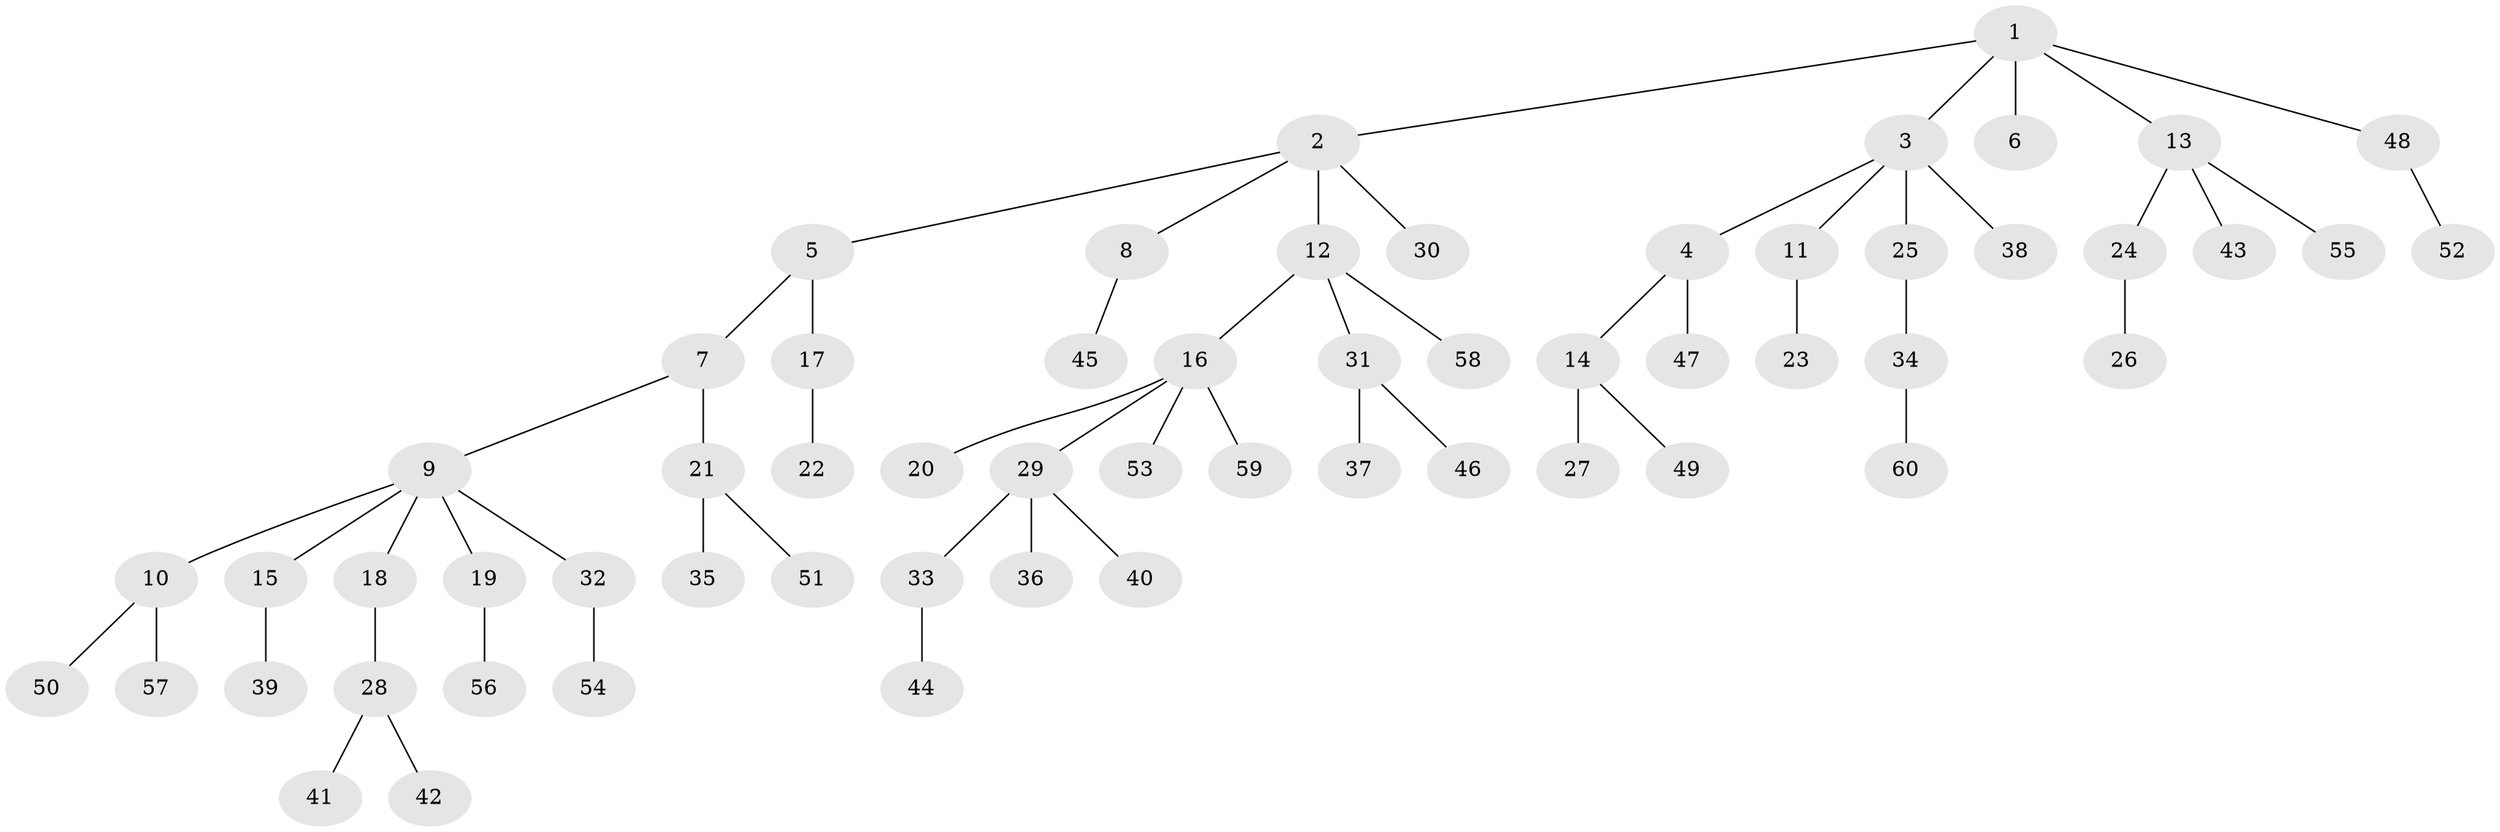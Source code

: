 // coarse degree distribution, {3: 0.2, 1: 0.45, 2: 0.3, 5: 0.05}
// Generated by graph-tools (version 1.1) at 2025/51/03/04/25 22:51:36]
// undirected, 60 vertices, 59 edges
graph export_dot {
  node [color=gray90,style=filled];
  1;
  2;
  3;
  4;
  5;
  6;
  7;
  8;
  9;
  10;
  11;
  12;
  13;
  14;
  15;
  16;
  17;
  18;
  19;
  20;
  21;
  22;
  23;
  24;
  25;
  26;
  27;
  28;
  29;
  30;
  31;
  32;
  33;
  34;
  35;
  36;
  37;
  38;
  39;
  40;
  41;
  42;
  43;
  44;
  45;
  46;
  47;
  48;
  49;
  50;
  51;
  52;
  53;
  54;
  55;
  56;
  57;
  58;
  59;
  60;
  1 -- 2;
  1 -- 3;
  1 -- 6;
  1 -- 13;
  1 -- 48;
  2 -- 5;
  2 -- 8;
  2 -- 12;
  2 -- 30;
  3 -- 4;
  3 -- 11;
  3 -- 25;
  3 -- 38;
  4 -- 14;
  4 -- 47;
  5 -- 7;
  5 -- 17;
  7 -- 9;
  7 -- 21;
  8 -- 45;
  9 -- 10;
  9 -- 15;
  9 -- 18;
  9 -- 19;
  9 -- 32;
  10 -- 50;
  10 -- 57;
  11 -- 23;
  12 -- 16;
  12 -- 31;
  12 -- 58;
  13 -- 24;
  13 -- 43;
  13 -- 55;
  14 -- 27;
  14 -- 49;
  15 -- 39;
  16 -- 20;
  16 -- 29;
  16 -- 53;
  16 -- 59;
  17 -- 22;
  18 -- 28;
  19 -- 56;
  21 -- 35;
  21 -- 51;
  24 -- 26;
  25 -- 34;
  28 -- 41;
  28 -- 42;
  29 -- 33;
  29 -- 36;
  29 -- 40;
  31 -- 37;
  31 -- 46;
  32 -- 54;
  33 -- 44;
  34 -- 60;
  48 -- 52;
}
